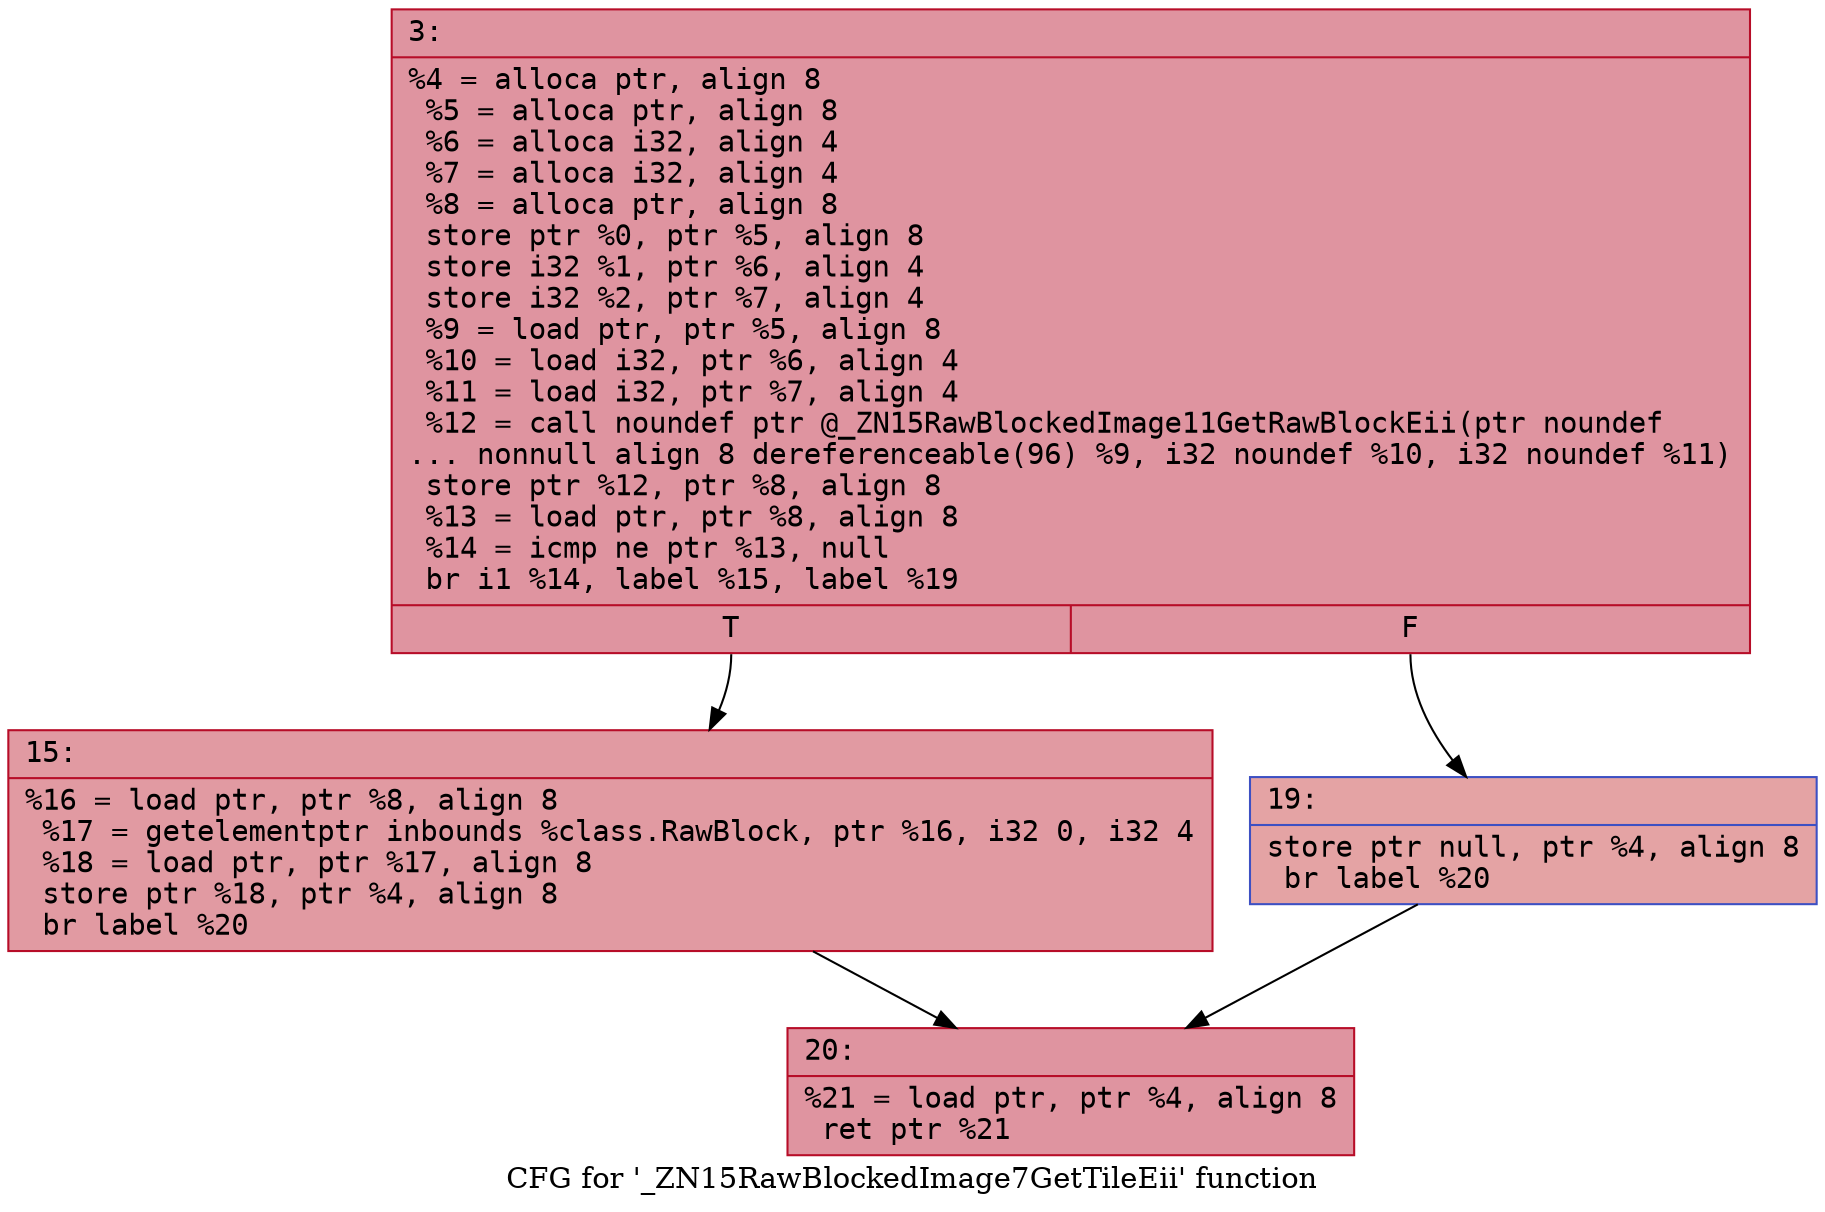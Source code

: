 digraph "CFG for '_ZN15RawBlockedImage7GetTileEii' function" {
	label="CFG for '_ZN15RawBlockedImage7GetTileEii' function";

	Node0x6000004ef020 [shape=record,color="#b70d28ff", style=filled, fillcolor="#b70d2870" fontname="Courier",label="{3:\l|  %4 = alloca ptr, align 8\l  %5 = alloca ptr, align 8\l  %6 = alloca i32, align 4\l  %7 = alloca i32, align 4\l  %8 = alloca ptr, align 8\l  store ptr %0, ptr %5, align 8\l  store i32 %1, ptr %6, align 4\l  store i32 %2, ptr %7, align 4\l  %9 = load ptr, ptr %5, align 8\l  %10 = load i32, ptr %6, align 4\l  %11 = load i32, ptr %7, align 4\l  %12 = call noundef ptr @_ZN15RawBlockedImage11GetRawBlockEii(ptr noundef\l... nonnull align 8 dereferenceable(96) %9, i32 noundef %10, i32 noundef %11)\l  store ptr %12, ptr %8, align 8\l  %13 = load ptr, ptr %8, align 8\l  %14 = icmp ne ptr %13, null\l  br i1 %14, label %15, label %19\l|{<s0>T|<s1>F}}"];
	Node0x6000004ef020:s0 -> Node0x6000004ef160[tooltip="3 -> 15\nProbability 62.50%" ];
	Node0x6000004ef020:s1 -> Node0x6000004ef1b0[tooltip="3 -> 19\nProbability 37.50%" ];
	Node0x6000004ef160 [shape=record,color="#b70d28ff", style=filled, fillcolor="#bb1b2c70" fontname="Courier",label="{15:\l|  %16 = load ptr, ptr %8, align 8\l  %17 = getelementptr inbounds %class.RawBlock, ptr %16, i32 0, i32 4\l  %18 = load ptr, ptr %17, align 8\l  store ptr %18, ptr %4, align 8\l  br label %20\l}"];
	Node0x6000004ef160 -> Node0x6000004ef200[tooltip="15 -> 20\nProbability 100.00%" ];
	Node0x6000004ef1b0 [shape=record,color="#3d50c3ff", style=filled, fillcolor="#c32e3170" fontname="Courier",label="{19:\l|  store ptr null, ptr %4, align 8\l  br label %20\l}"];
	Node0x6000004ef1b0 -> Node0x6000004ef200[tooltip="19 -> 20\nProbability 100.00%" ];
	Node0x6000004ef200 [shape=record,color="#b70d28ff", style=filled, fillcolor="#b70d2870" fontname="Courier",label="{20:\l|  %21 = load ptr, ptr %4, align 8\l  ret ptr %21\l}"];
}
